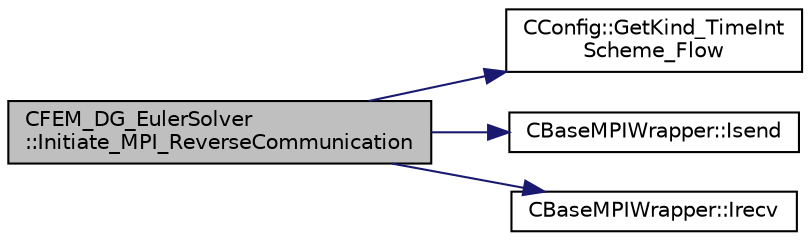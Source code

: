 digraph "CFEM_DG_EulerSolver::Initiate_MPI_ReverseCommunication"
{
  edge [fontname="Helvetica",fontsize="10",labelfontname="Helvetica",labelfontsize="10"];
  node [fontname="Helvetica",fontsize="10",shape=record];
  rankdir="LR";
  Node1227 [label="CFEM_DG_EulerSolver\l::Initiate_MPI_ReverseCommunication",height=0.2,width=0.4,color="black", fillcolor="grey75", style="filled", fontcolor="black"];
  Node1227 -> Node1228 [color="midnightblue",fontsize="10",style="solid",fontname="Helvetica"];
  Node1228 [label="CConfig::GetKind_TimeInt\lScheme_Flow",height=0.2,width=0.4,color="black", fillcolor="white", style="filled",URL="$class_c_config.html#a20e5fd7b43cfd2bf2bcf5137f12bc635",tooltip="Get the kind of integration scheme (explicit or implicit) for the flow equations. ..."];
  Node1227 -> Node1229 [color="midnightblue",fontsize="10",style="solid",fontname="Helvetica"];
  Node1229 [label="CBaseMPIWrapper::Isend",height=0.2,width=0.4,color="black", fillcolor="white", style="filled",URL="$class_c_base_m_p_i_wrapper.html#a43a415ec11a029ade218eaf8c807a817"];
  Node1227 -> Node1230 [color="midnightblue",fontsize="10",style="solid",fontname="Helvetica"];
  Node1230 [label="CBaseMPIWrapper::Irecv",height=0.2,width=0.4,color="black", fillcolor="white", style="filled",URL="$class_c_base_m_p_i_wrapper.html#ae41565b441aee76e1b48eb03e5ac86dd"];
}
